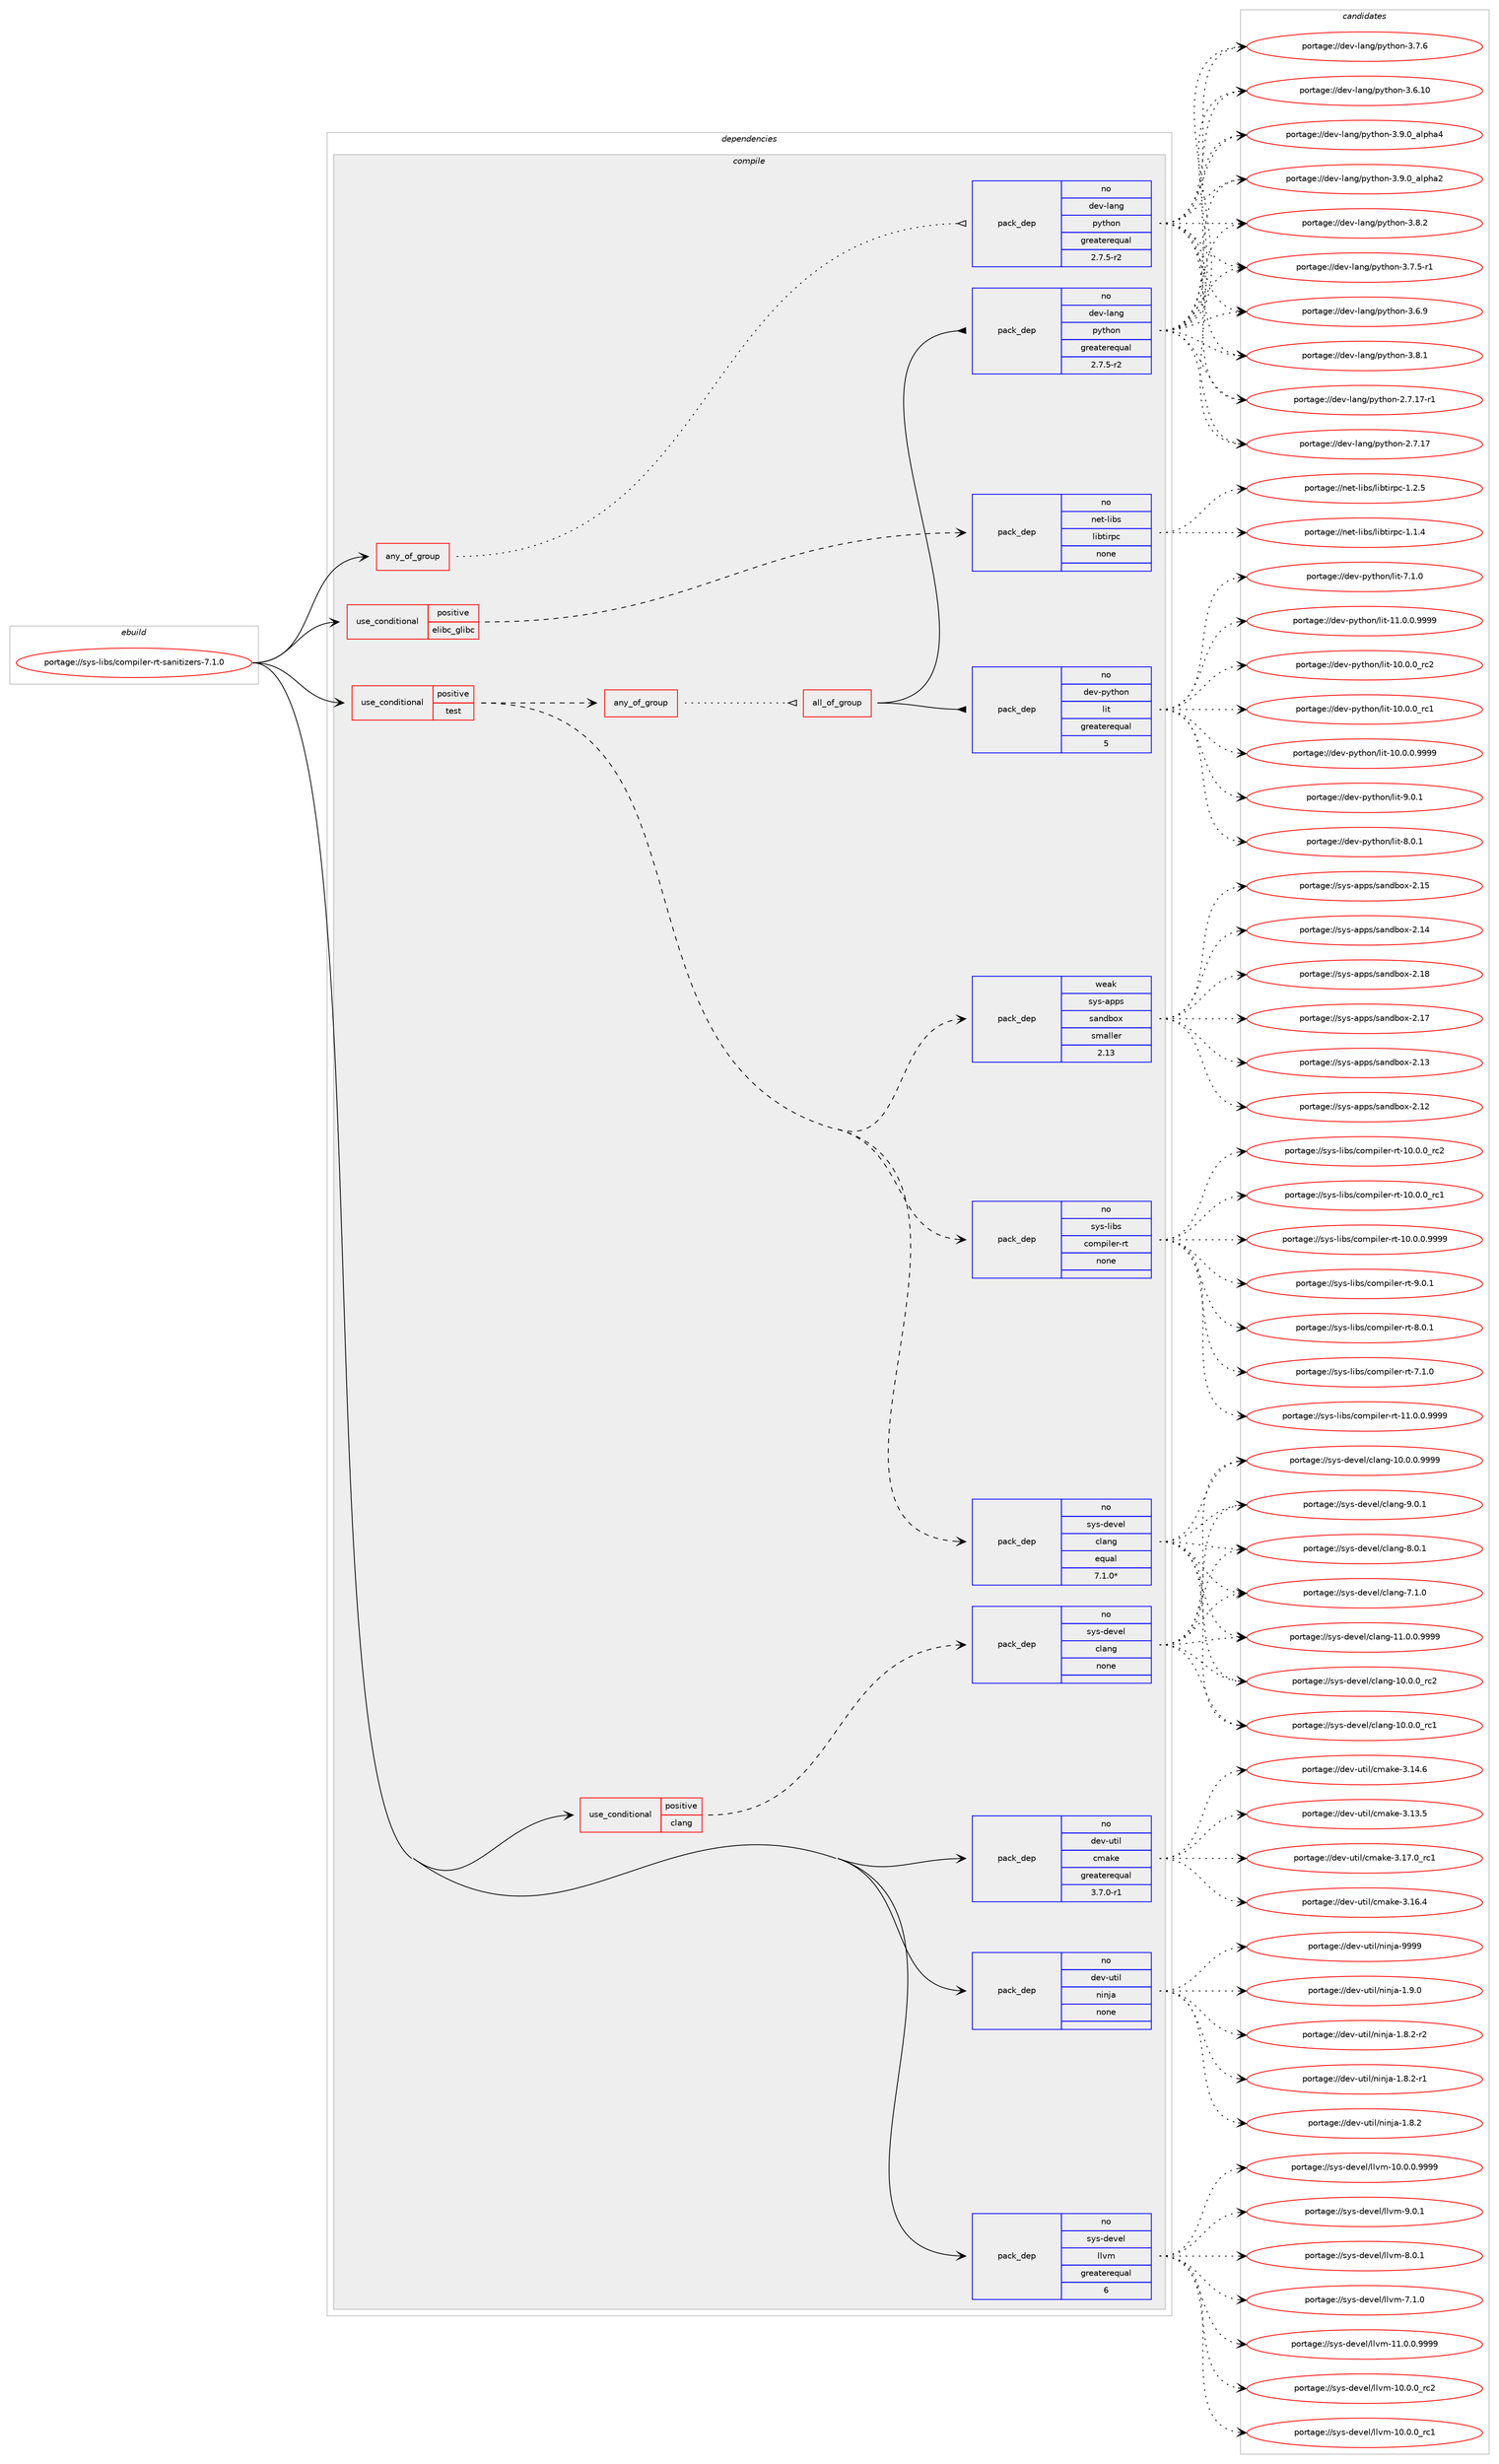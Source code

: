 digraph prolog {

# *************
# Graph options
# *************

newrank=true;
concentrate=true;
compound=true;
graph [rankdir=LR,fontname=Helvetica,fontsize=10,ranksep=1.5];#, ranksep=2.5, nodesep=0.2];
edge  [arrowhead=vee];
node  [fontname=Helvetica,fontsize=10];

# **********
# The ebuild
# **********

subgraph cluster_leftcol {
color=gray;
rank=same;
label=<<i>ebuild</i>>;
id [label="portage://sys-libs/compiler-rt-sanitizers-7.1.0", color=red, width=4, href="../sys-libs/compiler-rt-sanitizers-7.1.0.svg"];
}

# ****************
# The dependencies
# ****************

subgraph cluster_midcol {
color=gray;
label=<<i>dependencies</i>>;
subgraph cluster_compile {
fillcolor="#eeeeee";
style=filled;
label=<<i>compile</i>>;
subgraph any705 {
dependency27983 [label=<<TABLE BORDER="0" CELLBORDER="1" CELLSPACING="0" CELLPADDING="4"><TR><TD CELLPADDING="10">any_of_group</TD></TR></TABLE>>, shape=none, color=red];subgraph pack22231 {
dependency27984 [label=<<TABLE BORDER="0" CELLBORDER="1" CELLSPACING="0" CELLPADDING="4" WIDTH="220"><TR><TD ROWSPAN="6" CELLPADDING="30">pack_dep</TD></TR><TR><TD WIDTH="110">no</TD></TR><TR><TD>dev-lang</TD></TR><TR><TD>python</TD></TR><TR><TD>greaterequal</TD></TR><TR><TD>2.7.5-r2</TD></TR></TABLE>>, shape=none, color=blue];
}
dependency27983:e -> dependency27984:w [weight=20,style="dotted",arrowhead="oinv"];
}
id:e -> dependency27983:w [weight=20,style="solid",arrowhead="vee"];
subgraph cond5023 {
dependency27985 [label=<<TABLE BORDER="0" CELLBORDER="1" CELLSPACING="0" CELLPADDING="4"><TR><TD ROWSPAN="3" CELLPADDING="10">use_conditional</TD></TR><TR><TD>positive</TD></TR><TR><TD>clang</TD></TR></TABLE>>, shape=none, color=red];
subgraph pack22232 {
dependency27986 [label=<<TABLE BORDER="0" CELLBORDER="1" CELLSPACING="0" CELLPADDING="4" WIDTH="220"><TR><TD ROWSPAN="6" CELLPADDING="30">pack_dep</TD></TR><TR><TD WIDTH="110">no</TD></TR><TR><TD>sys-devel</TD></TR><TR><TD>clang</TD></TR><TR><TD>none</TD></TR><TR><TD></TD></TR></TABLE>>, shape=none, color=blue];
}
dependency27985:e -> dependency27986:w [weight=20,style="dashed",arrowhead="vee"];
}
id:e -> dependency27985:w [weight=20,style="solid",arrowhead="vee"];
subgraph cond5024 {
dependency27987 [label=<<TABLE BORDER="0" CELLBORDER="1" CELLSPACING="0" CELLPADDING="4"><TR><TD ROWSPAN="3" CELLPADDING="10">use_conditional</TD></TR><TR><TD>positive</TD></TR><TR><TD>elibc_glibc</TD></TR></TABLE>>, shape=none, color=red];
subgraph pack22233 {
dependency27988 [label=<<TABLE BORDER="0" CELLBORDER="1" CELLSPACING="0" CELLPADDING="4" WIDTH="220"><TR><TD ROWSPAN="6" CELLPADDING="30">pack_dep</TD></TR><TR><TD WIDTH="110">no</TD></TR><TR><TD>net-libs</TD></TR><TR><TD>libtirpc</TD></TR><TR><TD>none</TD></TR><TR><TD></TD></TR></TABLE>>, shape=none, color=blue];
}
dependency27987:e -> dependency27988:w [weight=20,style="dashed",arrowhead="vee"];
}
id:e -> dependency27987:w [weight=20,style="solid",arrowhead="vee"];
subgraph cond5025 {
dependency27989 [label=<<TABLE BORDER="0" CELLBORDER="1" CELLSPACING="0" CELLPADDING="4"><TR><TD ROWSPAN="3" CELLPADDING="10">use_conditional</TD></TR><TR><TD>positive</TD></TR><TR><TD>test</TD></TR></TABLE>>, shape=none, color=red];
subgraph pack22234 {
dependency27990 [label=<<TABLE BORDER="0" CELLBORDER="1" CELLSPACING="0" CELLPADDING="4" WIDTH="220"><TR><TD ROWSPAN="6" CELLPADDING="30">pack_dep</TD></TR><TR><TD WIDTH="110">weak</TD></TR><TR><TD>sys-apps</TD></TR><TR><TD>sandbox</TD></TR><TR><TD>smaller</TD></TR><TR><TD>2.13</TD></TR></TABLE>>, shape=none, color=blue];
}
dependency27989:e -> dependency27990:w [weight=20,style="dashed",arrowhead="vee"];
subgraph any706 {
dependency27991 [label=<<TABLE BORDER="0" CELLBORDER="1" CELLSPACING="0" CELLPADDING="4"><TR><TD CELLPADDING="10">any_of_group</TD></TR></TABLE>>, shape=none, color=red];subgraph all27 {
dependency27992 [label=<<TABLE BORDER="0" CELLBORDER="1" CELLSPACING="0" CELLPADDING="4"><TR><TD CELLPADDING="10">all_of_group</TD></TR></TABLE>>, shape=none, color=red];subgraph pack22235 {
dependency27993 [label=<<TABLE BORDER="0" CELLBORDER="1" CELLSPACING="0" CELLPADDING="4" WIDTH="220"><TR><TD ROWSPAN="6" CELLPADDING="30">pack_dep</TD></TR><TR><TD WIDTH="110">no</TD></TR><TR><TD>dev-lang</TD></TR><TR><TD>python</TD></TR><TR><TD>greaterequal</TD></TR><TR><TD>2.7.5-r2</TD></TR></TABLE>>, shape=none, color=blue];
}
dependency27992:e -> dependency27993:w [weight=20,style="solid",arrowhead="inv"];
subgraph pack22236 {
dependency27994 [label=<<TABLE BORDER="0" CELLBORDER="1" CELLSPACING="0" CELLPADDING="4" WIDTH="220"><TR><TD ROWSPAN="6" CELLPADDING="30">pack_dep</TD></TR><TR><TD WIDTH="110">no</TD></TR><TR><TD>dev-python</TD></TR><TR><TD>lit</TD></TR><TR><TD>greaterequal</TD></TR><TR><TD>5</TD></TR></TABLE>>, shape=none, color=blue];
}
dependency27992:e -> dependency27994:w [weight=20,style="solid",arrowhead="inv"];
}
dependency27991:e -> dependency27992:w [weight=20,style="dotted",arrowhead="oinv"];
}
dependency27989:e -> dependency27991:w [weight=20,style="dashed",arrowhead="vee"];
subgraph pack22237 {
dependency27995 [label=<<TABLE BORDER="0" CELLBORDER="1" CELLSPACING="0" CELLPADDING="4" WIDTH="220"><TR><TD ROWSPAN="6" CELLPADDING="30">pack_dep</TD></TR><TR><TD WIDTH="110">no</TD></TR><TR><TD>sys-devel</TD></TR><TR><TD>clang</TD></TR><TR><TD>equal</TD></TR><TR><TD>7.1.0*</TD></TR></TABLE>>, shape=none, color=blue];
}
dependency27989:e -> dependency27995:w [weight=20,style="dashed",arrowhead="vee"];
subgraph pack22238 {
dependency27996 [label=<<TABLE BORDER="0" CELLBORDER="1" CELLSPACING="0" CELLPADDING="4" WIDTH="220"><TR><TD ROWSPAN="6" CELLPADDING="30">pack_dep</TD></TR><TR><TD WIDTH="110">no</TD></TR><TR><TD>sys-libs</TD></TR><TR><TD>compiler-rt</TD></TR><TR><TD>none</TD></TR><TR><TD></TD></TR></TABLE>>, shape=none, color=blue];
}
dependency27989:e -> dependency27996:w [weight=20,style="dashed",arrowhead="vee"];
}
id:e -> dependency27989:w [weight=20,style="solid",arrowhead="vee"];
subgraph pack22239 {
dependency27997 [label=<<TABLE BORDER="0" CELLBORDER="1" CELLSPACING="0" CELLPADDING="4" WIDTH="220"><TR><TD ROWSPAN="6" CELLPADDING="30">pack_dep</TD></TR><TR><TD WIDTH="110">no</TD></TR><TR><TD>dev-util</TD></TR><TR><TD>cmake</TD></TR><TR><TD>greaterequal</TD></TR><TR><TD>3.7.0-r1</TD></TR></TABLE>>, shape=none, color=blue];
}
id:e -> dependency27997:w [weight=20,style="solid",arrowhead="vee"];
subgraph pack22240 {
dependency27998 [label=<<TABLE BORDER="0" CELLBORDER="1" CELLSPACING="0" CELLPADDING="4" WIDTH="220"><TR><TD ROWSPAN="6" CELLPADDING="30">pack_dep</TD></TR><TR><TD WIDTH="110">no</TD></TR><TR><TD>dev-util</TD></TR><TR><TD>ninja</TD></TR><TR><TD>none</TD></TR><TR><TD></TD></TR></TABLE>>, shape=none, color=blue];
}
id:e -> dependency27998:w [weight=20,style="solid",arrowhead="vee"];
subgraph pack22241 {
dependency27999 [label=<<TABLE BORDER="0" CELLBORDER="1" CELLSPACING="0" CELLPADDING="4" WIDTH="220"><TR><TD ROWSPAN="6" CELLPADDING="30">pack_dep</TD></TR><TR><TD WIDTH="110">no</TD></TR><TR><TD>sys-devel</TD></TR><TR><TD>llvm</TD></TR><TR><TD>greaterequal</TD></TR><TR><TD>6</TD></TR></TABLE>>, shape=none, color=blue];
}
id:e -> dependency27999:w [weight=20,style="solid",arrowhead="vee"];
}
subgraph cluster_compileandrun {
fillcolor="#eeeeee";
style=filled;
label=<<i>compile and run</i>>;
}
subgraph cluster_run {
fillcolor="#eeeeee";
style=filled;
label=<<i>run</i>>;
}
}

# **************
# The candidates
# **************

subgraph cluster_choices {
rank=same;
color=gray;
label=<<i>candidates</i>>;

subgraph choice22231 {
color=black;
nodesep=1;
choice10010111845108971101034711212111610411111045514657464895971081121049752 [label="portage://dev-lang/python-3.9.0_alpha4", color=red, width=4,href="../dev-lang/python-3.9.0_alpha4.svg"];
choice10010111845108971101034711212111610411111045514657464895971081121049750 [label="portage://dev-lang/python-3.9.0_alpha2", color=red, width=4,href="../dev-lang/python-3.9.0_alpha2.svg"];
choice100101118451089711010347112121116104111110455146564650 [label="portage://dev-lang/python-3.8.2", color=red, width=4,href="../dev-lang/python-3.8.2.svg"];
choice100101118451089711010347112121116104111110455146564649 [label="portage://dev-lang/python-3.8.1", color=red, width=4,href="../dev-lang/python-3.8.1.svg"];
choice100101118451089711010347112121116104111110455146554654 [label="portage://dev-lang/python-3.7.6", color=red, width=4,href="../dev-lang/python-3.7.6.svg"];
choice1001011184510897110103471121211161041111104551465546534511449 [label="portage://dev-lang/python-3.7.5-r1", color=red, width=4,href="../dev-lang/python-3.7.5-r1.svg"];
choice100101118451089711010347112121116104111110455146544657 [label="portage://dev-lang/python-3.6.9", color=red, width=4,href="../dev-lang/python-3.6.9.svg"];
choice10010111845108971101034711212111610411111045514654464948 [label="portage://dev-lang/python-3.6.10", color=red, width=4,href="../dev-lang/python-3.6.10.svg"];
choice100101118451089711010347112121116104111110455046554649554511449 [label="portage://dev-lang/python-2.7.17-r1", color=red, width=4,href="../dev-lang/python-2.7.17-r1.svg"];
choice10010111845108971101034711212111610411111045504655464955 [label="portage://dev-lang/python-2.7.17", color=red, width=4,href="../dev-lang/python-2.7.17.svg"];
dependency27984:e -> choice10010111845108971101034711212111610411111045514657464895971081121049752:w [style=dotted,weight="100"];
dependency27984:e -> choice10010111845108971101034711212111610411111045514657464895971081121049750:w [style=dotted,weight="100"];
dependency27984:e -> choice100101118451089711010347112121116104111110455146564650:w [style=dotted,weight="100"];
dependency27984:e -> choice100101118451089711010347112121116104111110455146564649:w [style=dotted,weight="100"];
dependency27984:e -> choice100101118451089711010347112121116104111110455146554654:w [style=dotted,weight="100"];
dependency27984:e -> choice1001011184510897110103471121211161041111104551465546534511449:w [style=dotted,weight="100"];
dependency27984:e -> choice100101118451089711010347112121116104111110455146544657:w [style=dotted,weight="100"];
dependency27984:e -> choice10010111845108971101034711212111610411111045514654464948:w [style=dotted,weight="100"];
dependency27984:e -> choice100101118451089711010347112121116104111110455046554649554511449:w [style=dotted,weight="100"];
dependency27984:e -> choice10010111845108971101034711212111610411111045504655464955:w [style=dotted,weight="100"];
}
subgraph choice22232 {
color=black;
nodesep=1;
choice11512111545100101118101108479910897110103455746484649 [label="portage://sys-devel/clang-9.0.1", color=red, width=4,href="../sys-devel/clang-9.0.1.svg"];
choice11512111545100101118101108479910897110103455646484649 [label="portage://sys-devel/clang-8.0.1", color=red, width=4,href="../sys-devel/clang-8.0.1.svg"];
choice11512111545100101118101108479910897110103455546494648 [label="portage://sys-devel/clang-7.1.0", color=red, width=4,href="../sys-devel/clang-7.1.0.svg"];
choice11512111545100101118101108479910897110103454949464846484657575757 [label="portage://sys-devel/clang-11.0.0.9999", color=red, width=4,href="../sys-devel/clang-11.0.0.9999.svg"];
choice1151211154510010111810110847991089711010345494846484648951149950 [label="portage://sys-devel/clang-10.0.0_rc2", color=red, width=4,href="../sys-devel/clang-10.0.0_rc2.svg"];
choice1151211154510010111810110847991089711010345494846484648951149949 [label="portage://sys-devel/clang-10.0.0_rc1", color=red, width=4,href="../sys-devel/clang-10.0.0_rc1.svg"];
choice11512111545100101118101108479910897110103454948464846484657575757 [label="portage://sys-devel/clang-10.0.0.9999", color=red, width=4,href="../sys-devel/clang-10.0.0.9999.svg"];
dependency27986:e -> choice11512111545100101118101108479910897110103455746484649:w [style=dotted,weight="100"];
dependency27986:e -> choice11512111545100101118101108479910897110103455646484649:w [style=dotted,weight="100"];
dependency27986:e -> choice11512111545100101118101108479910897110103455546494648:w [style=dotted,weight="100"];
dependency27986:e -> choice11512111545100101118101108479910897110103454949464846484657575757:w [style=dotted,weight="100"];
dependency27986:e -> choice1151211154510010111810110847991089711010345494846484648951149950:w [style=dotted,weight="100"];
dependency27986:e -> choice1151211154510010111810110847991089711010345494846484648951149949:w [style=dotted,weight="100"];
dependency27986:e -> choice11512111545100101118101108479910897110103454948464846484657575757:w [style=dotted,weight="100"];
}
subgraph choice22233 {
color=black;
nodesep=1;
choice1101011164510810598115471081059811610511411299454946504653 [label="portage://net-libs/libtirpc-1.2.5", color=red, width=4,href="../net-libs/libtirpc-1.2.5.svg"];
choice1101011164510810598115471081059811610511411299454946494652 [label="portage://net-libs/libtirpc-1.1.4", color=red, width=4,href="../net-libs/libtirpc-1.1.4.svg"];
dependency27988:e -> choice1101011164510810598115471081059811610511411299454946504653:w [style=dotted,weight="100"];
dependency27988:e -> choice1101011164510810598115471081059811610511411299454946494652:w [style=dotted,weight="100"];
}
subgraph choice22234 {
color=black;
nodesep=1;
choice11512111545971121121154711597110100981111204550464956 [label="portage://sys-apps/sandbox-2.18", color=red, width=4,href="../sys-apps/sandbox-2.18.svg"];
choice11512111545971121121154711597110100981111204550464955 [label="portage://sys-apps/sandbox-2.17", color=red, width=4,href="../sys-apps/sandbox-2.17.svg"];
choice11512111545971121121154711597110100981111204550464953 [label="portage://sys-apps/sandbox-2.15", color=red, width=4,href="../sys-apps/sandbox-2.15.svg"];
choice11512111545971121121154711597110100981111204550464952 [label="portage://sys-apps/sandbox-2.14", color=red, width=4,href="../sys-apps/sandbox-2.14.svg"];
choice11512111545971121121154711597110100981111204550464951 [label="portage://sys-apps/sandbox-2.13", color=red, width=4,href="../sys-apps/sandbox-2.13.svg"];
choice11512111545971121121154711597110100981111204550464950 [label="portage://sys-apps/sandbox-2.12", color=red, width=4,href="../sys-apps/sandbox-2.12.svg"];
dependency27990:e -> choice11512111545971121121154711597110100981111204550464956:w [style=dotted,weight="100"];
dependency27990:e -> choice11512111545971121121154711597110100981111204550464955:w [style=dotted,weight="100"];
dependency27990:e -> choice11512111545971121121154711597110100981111204550464953:w [style=dotted,weight="100"];
dependency27990:e -> choice11512111545971121121154711597110100981111204550464952:w [style=dotted,weight="100"];
dependency27990:e -> choice11512111545971121121154711597110100981111204550464951:w [style=dotted,weight="100"];
dependency27990:e -> choice11512111545971121121154711597110100981111204550464950:w [style=dotted,weight="100"];
}
subgraph choice22235 {
color=black;
nodesep=1;
choice10010111845108971101034711212111610411111045514657464895971081121049752 [label="portage://dev-lang/python-3.9.0_alpha4", color=red, width=4,href="../dev-lang/python-3.9.0_alpha4.svg"];
choice10010111845108971101034711212111610411111045514657464895971081121049750 [label="portage://dev-lang/python-3.9.0_alpha2", color=red, width=4,href="../dev-lang/python-3.9.0_alpha2.svg"];
choice100101118451089711010347112121116104111110455146564650 [label="portage://dev-lang/python-3.8.2", color=red, width=4,href="../dev-lang/python-3.8.2.svg"];
choice100101118451089711010347112121116104111110455146564649 [label="portage://dev-lang/python-3.8.1", color=red, width=4,href="../dev-lang/python-3.8.1.svg"];
choice100101118451089711010347112121116104111110455146554654 [label="portage://dev-lang/python-3.7.6", color=red, width=4,href="../dev-lang/python-3.7.6.svg"];
choice1001011184510897110103471121211161041111104551465546534511449 [label="portage://dev-lang/python-3.7.5-r1", color=red, width=4,href="../dev-lang/python-3.7.5-r1.svg"];
choice100101118451089711010347112121116104111110455146544657 [label="portage://dev-lang/python-3.6.9", color=red, width=4,href="../dev-lang/python-3.6.9.svg"];
choice10010111845108971101034711212111610411111045514654464948 [label="portage://dev-lang/python-3.6.10", color=red, width=4,href="../dev-lang/python-3.6.10.svg"];
choice100101118451089711010347112121116104111110455046554649554511449 [label="portage://dev-lang/python-2.7.17-r1", color=red, width=4,href="../dev-lang/python-2.7.17-r1.svg"];
choice10010111845108971101034711212111610411111045504655464955 [label="portage://dev-lang/python-2.7.17", color=red, width=4,href="../dev-lang/python-2.7.17.svg"];
dependency27993:e -> choice10010111845108971101034711212111610411111045514657464895971081121049752:w [style=dotted,weight="100"];
dependency27993:e -> choice10010111845108971101034711212111610411111045514657464895971081121049750:w [style=dotted,weight="100"];
dependency27993:e -> choice100101118451089711010347112121116104111110455146564650:w [style=dotted,weight="100"];
dependency27993:e -> choice100101118451089711010347112121116104111110455146564649:w [style=dotted,weight="100"];
dependency27993:e -> choice100101118451089711010347112121116104111110455146554654:w [style=dotted,weight="100"];
dependency27993:e -> choice1001011184510897110103471121211161041111104551465546534511449:w [style=dotted,weight="100"];
dependency27993:e -> choice100101118451089711010347112121116104111110455146544657:w [style=dotted,weight="100"];
dependency27993:e -> choice10010111845108971101034711212111610411111045514654464948:w [style=dotted,weight="100"];
dependency27993:e -> choice100101118451089711010347112121116104111110455046554649554511449:w [style=dotted,weight="100"];
dependency27993:e -> choice10010111845108971101034711212111610411111045504655464955:w [style=dotted,weight="100"];
}
subgraph choice22236 {
color=black;
nodesep=1;
choice1001011184511212111610411111047108105116455746484649 [label="portage://dev-python/lit-9.0.1", color=red, width=4,href="../dev-python/lit-9.0.1.svg"];
choice1001011184511212111610411111047108105116455646484649 [label="portage://dev-python/lit-8.0.1", color=red, width=4,href="../dev-python/lit-8.0.1.svg"];
choice1001011184511212111610411111047108105116455546494648 [label="portage://dev-python/lit-7.1.0", color=red, width=4,href="../dev-python/lit-7.1.0.svg"];
choice1001011184511212111610411111047108105116454949464846484657575757 [label="portage://dev-python/lit-11.0.0.9999", color=red, width=4,href="../dev-python/lit-11.0.0.9999.svg"];
choice100101118451121211161041111104710810511645494846484648951149950 [label="portage://dev-python/lit-10.0.0_rc2", color=red, width=4,href="../dev-python/lit-10.0.0_rc2.svg"];
choice100101118451121211161041111104710810511645494846484648951149949 [label="portage://dev-python/lit-10.0.0_rc1", color=red, width=4,href="../dev-python/lit-10.0.0_rc1.svg"];
choice1001011184511212111610411111047108105116454948464846484657575757 [label="portage://dev-python/lit-10.0.0.9999", color=red, width=4,href="../dev-python/lit-10.0.0.9999.svg"];
dependency27994:e -> choice1001011184511212111610411111047108105116455746484649:w [style=dotted,weight="100"];
dependency27994:e -> choice1001011184511212111610411111047108105116455646484649:w [style=dotted,weight="100"];
dependency27994:e -> choice1001011184511212111610411111047108105116455546494648:w [style=dotted,weight="100"];
dependency27994:e -> choice1001011184511212111610411111047108105116454949464846484657575757:w [style=dotted,weight="100"];
dependency27994:e -> choice100101118451121211161041111104710810511645494846484648951149950:w [style=dotted,weight="100"];
dependency27994:e -> choice100101118451121211161041111104710810511645494846484648951149949:w [style=dotted,weight="100"];
dependency27994:e -> choice1001011184511212111610411111047108105116454948464846484657575757:w [style=dotted,weight="100"];
}
subgraph choice22237 {
color=black;
nodesep=1;
choice11512111545100101118101108479910897110103455746484649 [label="portage://sys-devel/clang-9.0.1", color=red, width=4,href="../sys-devel/clang-9.0.1.svg"];
choice11512111545100101118101108479910897110103455646484649 [label="portage://sys-devel/clang-8.0.1", color=red, width=4,href="../sys-devel/clang-8.0.1.svg"];
choice11512111545100101118101108479910897110103455546494648 [label="portage://sys-devel/clang-7.1.0", color=red, width=4,href="../sys-devel/clang-7.1.0.svg"];
choice11512111545100101118101108479910897110103454949464846484657575757 [label="portage://sys-devel/clang-11.0.0.9999", color=red, width=4,href="../sys-devel/clang-11.0.0.9999.svg"];
choice1151211154510010111810110847991089711010345494846484648951149950 [label="portage://sys-devel/clang-10.0.0_rc2", color=red, width=4,href="../sys-devel/clang-10.0.0_rc2.svg"];
choice1151211154510010111810110847991089711010345494846484648951149949 [label="portage://sys-devel/clang-10.0.0_rc1", color=red, width=4,href="../sys-devel/clang-10.0.0_rc1.svg"];
choice11512111545100101118101108479910897110103454948464846484657575757 [label="portage://sys-devel/clang-10.0.0.9999", color=red, width=4,href="../sys-devel/clang-10.0.0.9999.svg"];
dependency27995:e -> choice11512111545100101118101108479910897110103455746484649:w [style=dotted,weight="100"];
dependency27995:e -> choice11512111545100101118101108479910897110103455646484649:w [style=dotted,weight="100"];
dependency27995:e -> choice11512111545100101118101108479910897110103455546494648:w [style=dotted,weight="100"];
dependency27995:e -> choice11512111545100101118101108479910897110103454949464846484657575757:w [style=dotted,weight="100"];
dependency27995:e -> choice1151211154510010111810110847991089711010345494846484648951149950:w [style=dotted,weight="100"];
dependency27995:e -> choice1151211154510010111810110847991089711010345494846484648951149949:w [style=dotted,weight="100"];
dependency27995:e -> choice11512111545100101118101108479910897110103454948464846484657575757:w [style=dotted,weight="100"];
}
subgraph choice22238 {
color=black;
nodesep=1;
choice1151211154510810598115479911110911210510810111445114116455746484649 [label="portage://sys-libs/compiler-rt-9.0.1", color=red, width=4,href="../sys-libs/compiler-rt-9.0.1.svg"];
choice1151211154510810598115479911110911210510810111445114116455646484649 [label="portage://sys-libs/compiler-rt-8.0.1", color=red, width=4,href="../sys-libs/compiler-rt-8.0.1.svg"];
choice1151211154510810598115479911110911210510810111445114116455546494648 [label="portage://sys-libs/compiler-rt-7.1.0", color=red, width=4,href="../sys-libs/compiler-rt-7.1.0.svg"];
choice1151211154510810598115479911110911210510810111445114116454949464846484657575757 [label="portage://sys-libs/compiler-rt-11.0.0.9999", color=red, width=4,href="../sys-libs/compiler-rt-11.0.0.9999.svg"];
choice115121115451081059811547991111091121051081011144511411645494846484648951149950 [label="portage://sys-libs/compiler-rt-10.0.0_rc2", color=red, width=4,href="../sys-libs/compiler-rt-10.0.0_rc2.svg"];
choice115121115451081059811547991111091121051081011144511411645494846484648951149949 [label="portage://sys-libs/compiler-rt-10.0.0_rc1", color=red, width=4,href="../sys-libs/compiler-rt-10.0.0_rc1.svg"];
choice1151211154510810598115479911110911210510810111445114116454948464846484657575757 [label="portage://sys-libs/compiler-rt-10.0.0.9999", color=red, width=4,href="../sys-libs/compiler-rt-10.0.0.9999.svg"];
dependency27996:e -> choice1151211154510810598115479911110911210510810111445114116455746484649:w [style=dotted,weight="100"];
dependency27996:e -> choice1151211154510810598115479911110911210510810111445114116455646484649:w [style=dotted,weight="100"];
dependency27996:e -> choice1151211154510810598115479911110911210510810111445114116455546494648:w [style=dotted,weight="100"];
dependency27996:e -> choice1151211154510810598115479911110911210510810111445114116454949464846484657575757:w [style=dotted,weight="100"];
dependency27996:e -> choice115121115451081059811547991111091121051081011144511411645494846484648951149950:w [style=dotted,weight="100"];
dependency27996:e -> choice115121115451081059811547991111091121051081011144511411645494846484648951149949:w [style=dotted,weight="100"];
dependency27996:e -> choice1151211154510810598115479911110911210510810111445114116454948464846484657575757:w [style=dotted,weight="100"];
}
subgraph choice22239 {
color=black;
nodesep=1;
choice1001011184511711610510847991099710710145514649554648951149949 [label="portage://dev-util/cmake-3.17.0_rc1", color=red, width=4,href="../dev-util/cmake-3.17.0_rc1.svg"];
choice1001011184511711610510847991099710710145514649544652 [label="portage://dev-util/cmake-3.16.4", color=red, width=4,href="../dev-util/cmake-3.16.4.svg"];
choice1001011184511711610510847991099710710145514649524654 [label="portage://dev-util/cmake-3.14.6", color=red, width=4,href="../dev-util/cmake-3.14.6.svg"];
choice1001011184511711610510847991099710710145514649514653 [label="portage://dev-util/cmake-3.13.5", color=red, width=4,href="../dev-util/cmake-3.13.5.svg"];
dependency27997:e -> choice1001011184511711610510847991099710710145514649554648951149949:w [style=dotted,weight="100"];
dependency27997:e -> choice1001011184511711610510847991099710710145514649544652:w [style=dotted,weight="100"];
dependency27997:e -> choice1001011184511711610510847991099710710145514649524654:w [style=dotted,weight="100"];
dependency27997:e -> choice1001011184511711610510847991099710710145514649514653:w [style=dotted,weight="100"];
}
subgraph choice22240 {
color=black;
nodesep=1;
choice1001011184511711610510847110105110106974557575757 [label="portage://dev-util/ninja-9999", color=red, width=4,href="../dev-util/ninja-9999.svg"];
choice100101118451171161051084711010511010697454946574648 [label="portage://dev-util/ninja-1.9.0", color=red, width=4,href="../dev-util/ninja-1.9.0.svg"];
choice1001011184511711610510847110105110106974549465646504511450 [label="portage://dev-util/ninja-1.8.2-r2", color=red, width=4,href="../dev-util/ninja-1.8.2-r2.svg"];
choice1001011184511711610510847110105110106974549465646504511449 [label="portage://dev-util/ninja-1.8.2-r1", color=red, width=4,href="../dev-util/ninja-1.8.2-r1.svg"];
choice100101118451171161051084711010511010697454946564650 [label="portage://dev-util/ninja-1.8.2", color=red, width=4,href="../dev-util/ninja-1.8.2.svg"];
dependency27998:e -> choice1001011184511711610510847110105110106974557575757:w [style=dotted,weight="100"];
dependency27998:e -> choice100101118451171161051084711010511010697454946574648:w [style=dotted,weight="100"];
dependency27998:e -> choice1001011184511711610510847110105110106974549465646504511450:w [style=dotted,weight="100"];
dependency27998:e -> choice1001011184511711610510847110105110106974549465646504511449:w [style=dotted,weight="100"];
dependency27998:e -> choice100101118451171161051084711010511010697454946564650:w [style=dotted,weight="100"];
}
subgraph choice22241 {
color=black;
nodesep=1;
choice1151211154510010111810110847108108118109455746484649 [label="portage://sys-devel/llvm-9.0.1", color=red, width=4,href="../sys-devel/llvm-9.0.1.svg"];
choice1151211154510010111810110847108108118109455646484649 [label="portage://sys-devel/llvm-8.0.1", color=red, width=4,href="../sys-devel/llvm-8.0.1.svg"];
choice1151211154510010111810110847108108118109455546494648 [label="portage://sys-devel/llvm-7.1.0", color=red, width=4,href="../sys-devel/llvm-7.1.0.svg"];
choice1151211154510010111810110847108108118109454949464846484657575757 [label="portage://sys-devel/llvm-11.0.0.9999", color=red, width=4,href="../sys-devel/llvm-11.0.0.9999.svg"];
choice115121115451001011181011084710810811810945494846484648951149950 [label="portage://sys-devel/llvm-10.0.0_rc2", color=red, width=4,href="../sys-devel/llvm-10.0.0_rc2.svg"];
choice115121115451001011181011084710810811810945494846484648951149949 [label="portage://sys-devel/llvm-10.0.0_rc1", color=red, width=4,href="../sys-devel/llvm-10.0.0_rc1.svg"];
choice1151211154510010111810110847108108118109454948464846484657575757 [label="portage://sys-devel/llvm-10.0.0.9999", color=red, width=4,href="../sys-devel/llvm-10.0.0.9999.svg"];
dependency27999:e -> choice1151211154510010111810110847108108118109455746484649:w [style=dotted,weight="100"];
dependency27999:e -> choice1151211154510010111810110847108108118109455646484649:w [style=dotted,weight="100"];
dependency27999:e -> choice1151211154510010111810110847108108118109455546494648:w [style=dotted,weight="100"];
dependency27999:e -> choice1151211154510010111810110847108108118109454949464846484657575757:w [style=dotted,weight="100"];
dependency27999:e -> choice115121115451001011181011084710810811810945494846484648951149950:w [style=dotted,weight="100"];
dependency27999:e -> choice115121115451001011181011084710810811810945494846484648951149949:w [style=dotted,weight="100"];
dependency27999:e -> choice1151211154510010111810110847108108118109454948464846484657575757:w [style=dotted,weight="100"];
}
}

}

